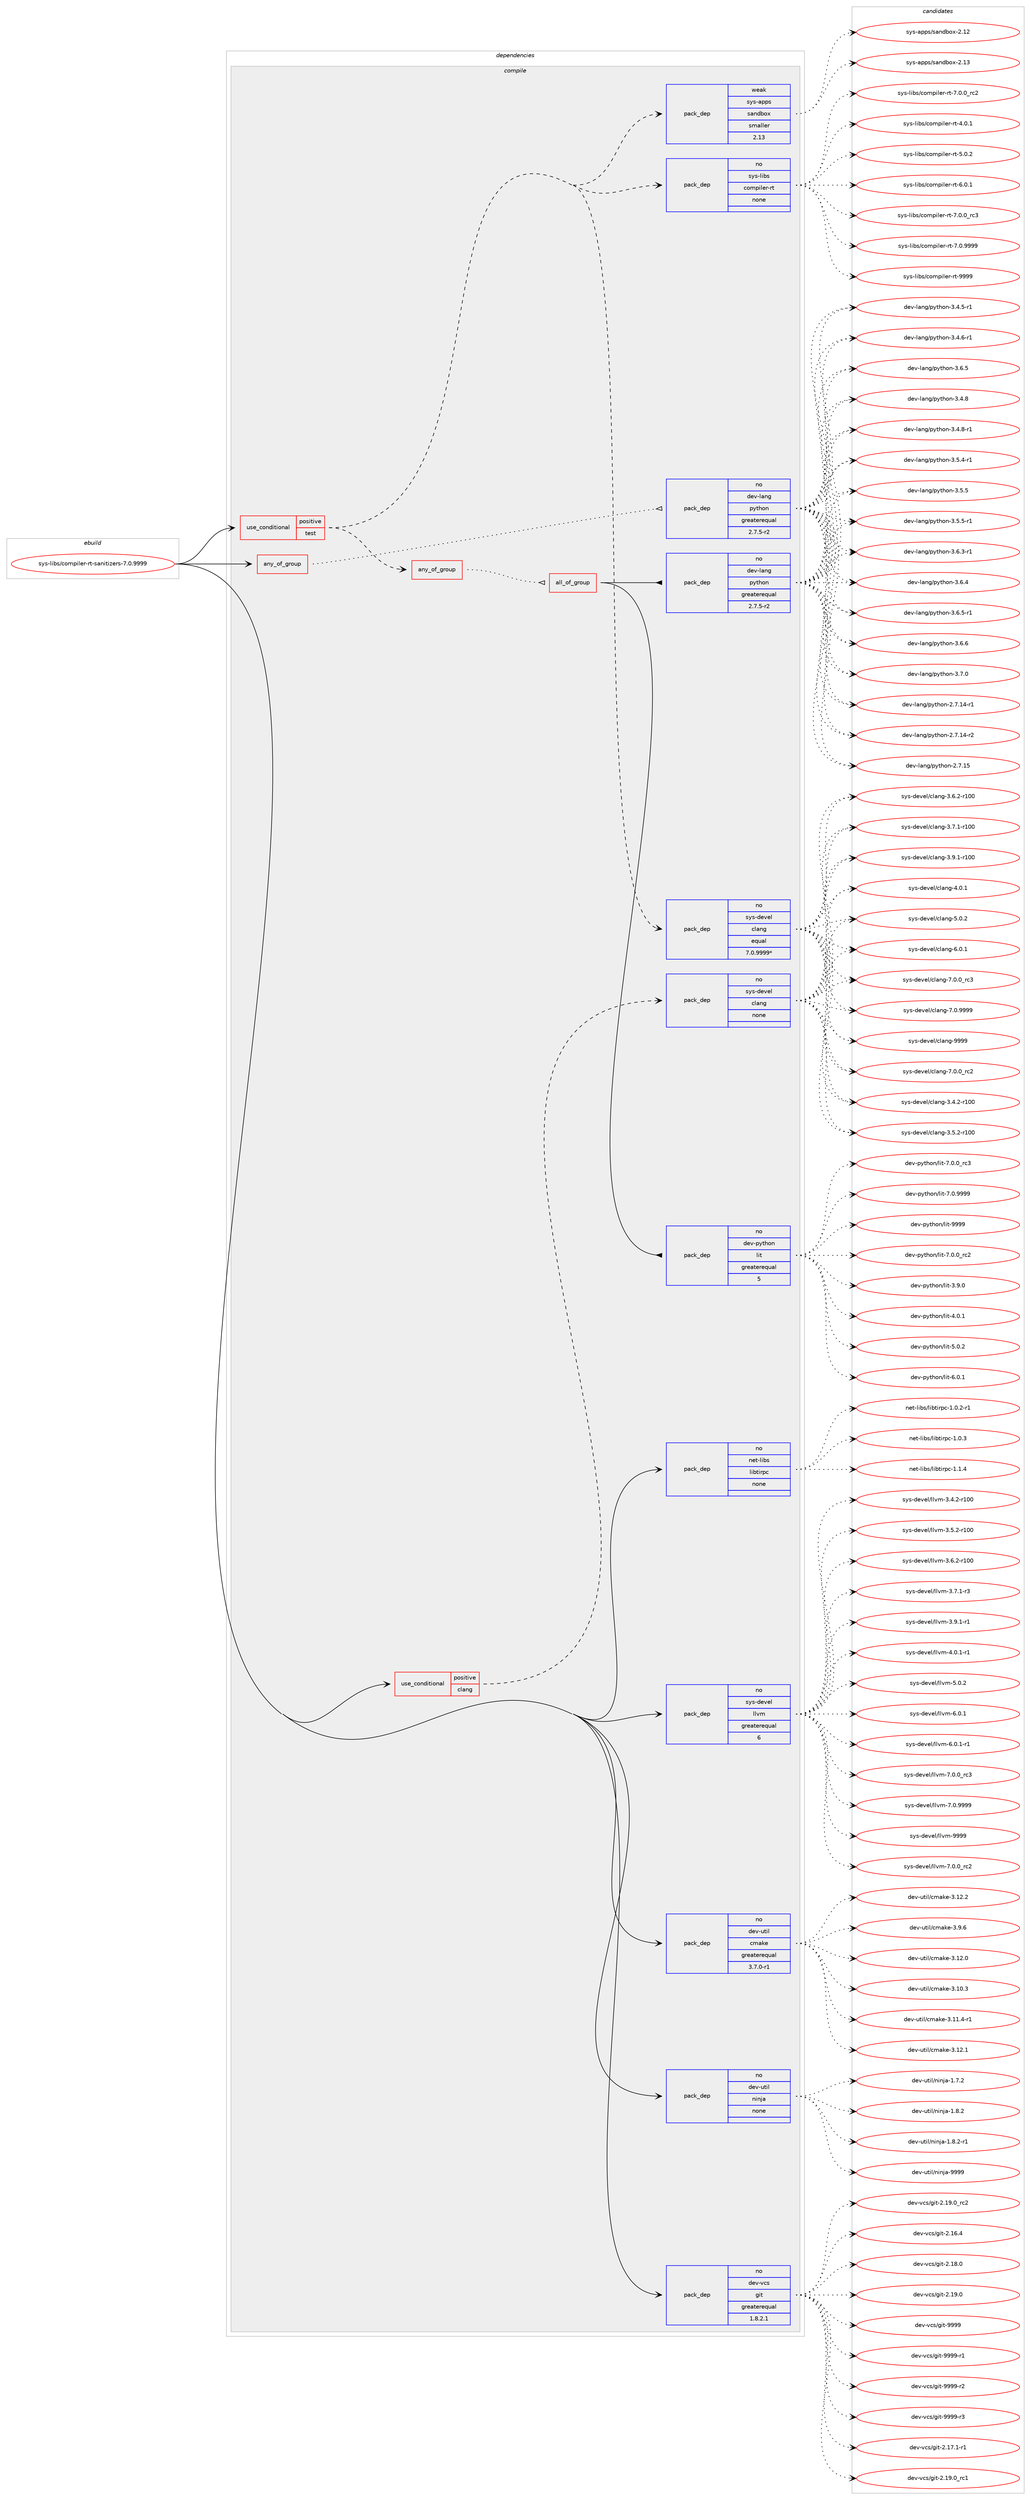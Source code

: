 digraph prolog {

# *************
# Graph options
# *************

newrank=true;
concentrate=true;
compound=true;
graph [rankdir=LR,fontname=Helvetica,fontsize=10,ranksep=1.5];#, ranksep=2.5, nodesep=0.2];
edge  [arrowhead=vee];
node  [fontname=Helvetica,fontsize=10];

# **********
# The ebuild
# **********

subgraph cluster_leftcol {
color=gray;
rank=same;
label=<<i>ebuild</i>>;
id [label="sys-libs/compiler-rt-sanitizers-7.0.9999", color=red, width=4, href="../sys-libs/compiler-rt-sanitizers-7.0.9999.svg"];
}

# ****************
# The dependencies
# ****************

subgraph cluster_midcol {
color=gray;
label=<<i>dependencies</i>>;
subgraph cluster_compile {
fillcolor="#eeeeee";
style=filled;
label=<<i>compile</i>>;
subgraph any257 {
dependency16959 [label=<<TABLE BORDER="0" CELLBORDER="1" CELLSPACING="0" CELLPADDING="4"><TR><TD CELLPADDING="10">any_of_group</TD></TR></TABLE>>, shape=none, color=red];subgraph pack11731 {
dependency16960 [label=<<TABLE BORDER="0" CELLBORDER="1" CELLSPACING="0" CELLPADDING="4" WIDTH="220"><TR><TD ROWSPAN="6" CELLPADDING="30">pack_dep</TD></TR><TR><TD WIDTH="110">no</TD></TR><TR><TD>dev-lang</TD></TR><TR><TD>python</TD></TR><TR><TD>greaterequal</TD></TR><TR><TD>2.7.5-r2</TD></TR></TABLE>>, shape=none, color=blue];
}
dependency16959:e -> dependency16960:w [weight=20,style="dotted",arrowhead="oinv"];
}
id:e -> dependency16959:w [weight=20,style="solid",arrowhead="vee"];
subgraph cond4944 {
dependency16961 [label=<<TABLE BORDER="0" CELLBORDER="1" CELLSPACING="0" CELLPADDING="4"><TR><TD ROWSPAN="3" CELLPADDING="10">use_conditional</TD></TR><TR><TD>positive</TD></TR><TR><TD>clang</TD></TR></TABLE>>, shape=none, color=red];
subgraph pack11732 {
dependency16962 [label=<<TABLE BORDER="0" CELLBORDER="1" CELLSPACING="0" CELLPADDING="4" WIDTH="220"><TR><TD ROWSPAN="6" CELLPADDING="30">pack_dep</TD></TR><TR><TD WIDTH="110">no</TD></TR><TR><TD>sys-devel</TD></TR><TR><TD>clang</TD></TR><TR><TD>none</TD></TR><TR><TD></TD></TR></TABLE>>, shape=none, color=blue];
}
dependency16961:e -> dependency16962:w [weight=20,style="dashed",arrowhead="vee"];
}
id:e -> dependency16961:w [weight=20,style="solid",arrowhead="vee"];
subgraph cond4945 {
dependency16963 [label=<<TABLE BORDER="0" CELLBORDER="1" CELLSPACING="0" CELLPADDING="4"><TR><TD ROWSPAN="3" CELLPADDING="10">use_conditional</TD></TR><TR><TD>positive</TD></TR><TR><TD>test</TD></TR></TABLE>>, shape=none, color=red];
subgraph pack11733 {
dependency16964 [label=<<TABLE BORDER="0" CELLBORDER="1" CELLSPACING="0" CELLPADDING="4" WIDTH="220"><TR><TD ROWSPAN="6" CELLPADDING="30">pack_dep</TD></TR><TR><TD WIDTH="110">weak</TD></TR><TR><TD>sys-apps</TD></TR><TR><TD>sandbox</TD></TR><TR><TD>smaller</TD></TR><TR><TD>2.13</TD></TR></TABLE>>, shape=none, color=blue];
}
dependency16963:e -> dependency16964:w [weight=20,style="dashed",arrowhead="vee"];
subgraph any258 {
dependency16965 [label=<<TABLE BORDER="0" CELLBORDER="1" CELLSPACING="0" CELLPADDING="4"><TR><TD CELLPADDING="10">any_of_group</TD></TR></TABLE>>, shape=none, color=red];subgraph all30 {
dependency16966 [label=<<TABLE BORDER="0" CELLBORDER="1" CELLSPACING="0" CELLPADDING="4"><TR><TD CELLPADDING="10">all_of_group</TD></TR></TABLE>>, shape=none, color=red];subgraph pack11734 {
dependency16967 [label=<<TABLE BORDER="0" CELLBORDER="1" CELLSPACING="0" CELLPADDING="4" WIDTH="220"><TR><TD ROWSPAN="6" CELLPADDING="30">pack_dep</TD></TR><TR><TD WIDTH="110">no</TD></TR><TR><TD>dev-lang</TD></TR><TR><TD>python</TD></TR><TR><TD>greaterequal</TD></TR><TR><TD>2.7.5-r2</TD></TR></TABLE>>, shape=none, color=blue];
}
dependency16966:e -> dependency16967:w [weight=20,style="solid",arrowhead="inv"];
subgraph pack11735 {
dependency16968 [label=<<TABLE BORDER="0" CELLBORDER="1" CELLSPACING="0" CELLPADDING="4" WIDTH="220"><TR><TD ROWSPAN="6" CELLPADDING="30">pack_dep</TD></TR><TR><TD WIDTH="110">no</TD></TR><TR><TD>dev-python</TD></TR><TR><TD>lit</TD></TR><TR><TD>greaterequal</TD></TR><TR><TD>5</TD></TR></TABLE>>, shape=none, color=blue];
}
dependency16966:e -> dependency16968:w [weight=20,style="solid",arrowhead="inv"];
}
dependency16965:e -> dependency16966:w [weight=20,style="dotted",arrowhead="oinv"];
}
dependency16963:e -> dependency16965:w [weight=20,style="dashed",arrowhead="vee"];
subgraph pack11736 {
dependency16969 [label=<<TABLE BORDER="0" CELLBORDER="1" CELLSPACING="0" CELLPADDING="4" WIDTH="220"><TR><TD ROWSPAN="6" CELLPADDING="30">pack_dep</TD></TR><TR><TD WIDTH="110">no</TD></TR><TR><TD>sys-devel</TD></TR><TR><TD>clang</TD></TR><TR><TD>equal</TD></TR><TR><TD>7.0.9999*</TD></TR></TABLE>>, shape=none, color=blue];
}
dependency16963:e -> dependency16969:w [weight=20,style="dashed",arrowhead="vee"];
subgraph pack11737 {
dependency16970 [label=<<TABLE BORDER="0" CELLBORDER="1" CELLSPACING="0" CELLPADDING="4" WIDTH="220"><TR><TD ROWSPAN="6" CELLPADDING="30">pack_dep</TD></TR><TR><TD WIDTH="110">no</TD></TR><TR><TD>sys-libs</TD></TR><TR><TD>compiler-rt</TD></TR><TR><TD>none</TD></TR><TR><TD></TD></TR></TABLE>>, shape=none, color=blue];
}
dependency16963:e -> dependency16970:w [weight=20,style="dashed",arrowhead="vee"];
}
id:e -> dependency16963:w [weight=20,style="solid",arrowhead="vee"];
subgraph pack11738 {
dependency16971 [label=<<TABLE BORDER="0" CELLBORDER="1" CELLSPACING="0" CELLPADDING="4" WIDTH="220"><TR><TD ROWSPAN="6" CELLPADDING="30">pack_dep</TD></TR><TR><TD WIDTH="110">no</TD></TR><TR><TD>dev-util</TD></TR><TR><TD>cmake</TD></TR><TR><TD>greaterequal</TD></TR><TR><TD>3.7.0-r1</TD></TR></TABLE>>, shape=none, color=blue];
}
id:e -> dependency16971:w [weight=20,style="solid",arrowhead="vee"];
subgraph pack11739 {
dependency16972 [label=<<TABLE BORDER="0" CELLBORDER="1" CELLSPACING="0" CELLPADDING="4" WIDTH="220"><TR><TD ROWSPAN="6" CELLPADDING="30">pack_dep</TD></TR><TR><TD WIDTH="110">no</TD></TR><TR><TD>dev-util</TD></TR><TR><TD>ninja</TD></TR><TR><TD>none</TD></TR><TR><TD></TD></TR></TABLE>>, shape=none, color=blue];
}
id:e -> dependency16972:w [weight=20,style="solid",arrowhead="vee"];
subgraph pack11740 {
dependency16973 [label=<<TABLE BORDER="0" CELLBORDER="1" CELLSPACING="0" CELLPADDING="4" WIDTH="220"><TR><TD ROWSPAN="6" CELLPADDING="30">pack_dep</TD></TR><TR><TD WIDTH="110">no</TD></TR><TR><TD>dev-vcs</TD></TR><TR><TD>git</TD></TR><TR><TD>greaterequal</TD></TR><TR><TD>1.8.2.1</TD></TR></TABLE>>, shape=none, color=blue];
}
id:e -> dependency16973:w [weight=20,style="solid",arrowhead="vee"];
subgraph pack11741 {
dependency16974 [label=<<TABLE BORDER="0" CELLBORDER="1" CELLSPACING="0" CELLPADDING="4" WIDTH="220"><TR><TD ROWSPAN="6" CELLPADDING="30">pack_dep</TD></TR><TR><TD WIDTH="110">no</TD></TR><TR><TD>net-libs</TD></TR><TR><TD>libtirpc</TD></TR><TR><TD>none</TD></TR><TR><TD></TD></TR></TABLE>>, shape=none, color=blue];
}
id:e -> dependency16974:w [weight=20,style="solid",arrowhead="vee"];
subgraph pack11742 {
dependency16975 [label=<<TABLE BORDER="0" CELLBORDER="1" CELLSPACING="0" CELLPADDING="4" WIDTH="220"><TR><TD ROWSPAN="6" CELLPADDING="30">pack_dep</TD></TR><TR><TD WIDTH="110">no</TD></TR><TR><TD>sys-devel</TD></TR><TR><TD>llvm</TD></TR><TR><TD>greaterequal</TD></TR><TR><TD>6</TD></TR></TABLE>>, shape=none, color=blue];
}
id:e -> dependency16975:w [weight=20,style="solid",arrowhead="vee"];
}
subgraph cluster_compileandrun {
fillcolor="#eeeeee";
style=filled;
label=<<i>compile and run</i>>;
}
subgraph cluster_run {
fillcolor="#eeeeee";
style=filled;
label=<<i>run</i>>;
}
}

# **************
# The candidates
# **************

subgraph cluster_choices {
rank=same;
color=gray;
label=<<i>candidates</i>>;

subgraph choice11731 {
color=black;
nodesep=1;
choice100101118451089711010347112121116104111110455046554649524511449 [label="dev-lang/python-2.7.14-r1", color=red, width=4,href="../dev-lang/python-2.7.14-r1.svg"];
choice100101118451089711010347112121116104111110455046554649524511450 [label="dev-lang/python-2.7.14-r2", color=red, width=4,href="../dev-lang/python-2.7.14-r2.svg"];
choice10010111845108971101034711212111610411111045504655464953 [label="dev-lang/python-2.7.15", color=red, width=4,href="../dev-lang/python-2.7.15.svg"];
choice1001011184510897110103471121211161041111104551465246534511449 [label="dev-lang/python-3.4.5-r1", color=red, width=4,href="../dev-lang/python-3.4.5-r1.svg"];
choice1001011184510897110103471121211161041111104551465246544511449 [label="dev-lang/python-3.4.6-r1", color=red, width=4,href="../dev-lang/python-3.4.6-r1.svg"];
choice100101118451089711010347112121116104111110455146524656 [label="dev-lang/python-3.4.8", color=red, width=4,href="../dev-lang/python-3.4.8.svg"];
choice1001011184510897110103471121211161041111104551465246564511449 [label="dev-lang/python-3.4.8-r1", color=red, width=4,href="../dev-lang/python-3.4.8-r1.svg"];
choice1001011184510897110103471121211161041111104551465346524511449 [label="dev-lang/python-3.5.4-r1", color=red, width=4,href="../dev-lang/python-3.5.4-r1.svg"];
choice100101118451089711010347112121116104111110455146534653 [label="dev-lang/python-3.5.5", color=red, width=4,href="../dev-lang/python-3.5.5.svg"];
choice1001011184510897110103471121211161041111104551465346534511449 [label="dev-lang/python-3.5.5-r1", color=red, width=4,href="../dev-lang/python-3.5.5-r1.svg"];
choice1001011184510897110103471121211161041111104551465446514511449 [label="dev-lang/python-3.6.3-r1", color=red, width=4,href="../dev-lang/python-3.6.3-r1.svg"];
choice100101118451089711010347112121116104111110455146544652 [label="dev-lang/python-3.6.4", color=red, width=4,href="../dev-lang/python-3.6.4.svg"];
choice100101118451089711010347112121116104111110455146544653 [label="dev-lang/python-3.6.5", color=red, width=4,href="../dev-lang/python-3.6.5.svg"];
choice1001011184510897110103471121211161041111104551465446534511449 [label="dev-lang/python-3.6.5-r1", color=red, width=4,href="../dev-lang/python-3.6.5-r1.svg"];
choice100101118451089711010347112121116104111110455146544654 [label="dev-lang/python-3.6.6", color=red, width=4,href="../dev-lang/python-3.6.6.svg"];
choice100101118451089711010347112121116104111110455146554648 [label="dev-lang/python-3.7.0", color=red, width=4,href="../dev-lang/python-3.7.0.svg"];
dependency16960:e -> choice100101118451089711010347112121116104111110455046554649524511449:w [style=dotted,weight="100"];
dependency16960:e -> choice100101118451089711010347112121116104111110455046554649524511450:w [style=dotted,weight="100"];
dependency16960:e -> choice10010111845108971101034711212111610411111045504655464953:w [style=dotted,weight="100"];
dependency16960:e -> choice1001011184510897110103471121211161041111104551465246534511449:w [style=dotted,weight="100"];
dependency16960:e -> choice1001011184510897110103471121211161041111104551465246544511449:w [style=dotted,weight="100"];
dependency16960:e -> choice100101118451089711010347112121116104111110455146524656:w [style=dotted,weight="100"];
dependency16960:e -> choice1001011184510897110103471121211161041111104551465246564511449:w [style=dotted,weight="100"];
dependency16960:e -> choice1001011184510897110103471121211161041111104551465346524511449:w [style=dotted,weight="100"];
dependency16960:e -> choice100101118451089711010347112121116104111110455146534653:w [style=dotted,weight="100"];
dependency16960:e -> choice1001011184510897110103471121211161041111104551465346534511449:w [style=dotted,weight="100"];
dependency16960:e -> choice1001011184510897110103471121211161041111104551465446514511449:w [style=dotted,weight="100"];
dependency16960:e -> choice100101118451089711010347112121116104111110455146544652:w [style=dotted,weight="100"];
dependency16960:e -> choice100101118451089711010347112121116104111110455146544653:w [style=dotted,weight="100"];
dependency16960:e -> choice1001011184510897110103471121211161041111104551465446534511449:w [style=dotted,weight="100"];
dependency16960:e -> choice100101118451089711010347112121116104111110455146544654:w [style=dotted,weight="100"];
dependency16960:e -> choice100101118451089711010347112121116104111110455146554648:w [style=dotted,weight="100"];
}
subgraph choice11732 {
color=black;
nodesep=1;
choice11512111545100101118101108479910897110103455546484648951149950 [label="sys-devel/clang-7.0.0_rc2", color=red, width=4,href="../sys-devel/clang-7.0.0_rc2.svg"];
choice1151211154510010111810110847991089711010345514652465045114494848 [label="sys-devel/clang-3.4.2-r100", color=red, width=4,href="../sys-devel/clang-3.4.2-r100.svg"];
choice1151211154510010111810110847991089711010345514653465045114494848 [label="sys-devel/clang-3.5.2-r100", color=red, width=4,href="../sys-devel/clang-3.5.2-r100.svg"];
choice1151211154510010111810110847991089711010345514654465045114494848 [label="sys-devel/clang-3.6.2-r100", color=red, width=4,href="../sys-devel/clang-3.6.2-r100.svg"];
choice1151211154510010111810110847991089711010345514655464945114494848 [label="sys-devel/clang-3.7.1-r100", color=red, width=4,href="../sys-devel/clang-3.7.1-r100.svg"];
choice1151211154510010111810110847991089711010345514657464945114494848 [label="sys-devel/clang-3.9.1-r100", color=red, width=4,href="../sys-devel/clang-3.9.1-r100.svg"];
choice11512111545100101118101108479910897110103455246484649 [label="sys-devel/clang-4.0.1", color=red, width=4,href="../sys-devel/clang-4.0.1.svg"];
choice11512111545100101118101108479910897110103455346484650 [label="sys-devel/clang-5.0.2", color=red, width=4,href="../sys-devel/clang-5.0.2.svg"];
choice11512111545100101118101108479910897110103455446484649 [label="sys-devel/clang-6.0.1", color=red, width=4,href="../sys-devel/clang-6.0.1.svg"];
choice11512111545100101118101108479910897110103455546484648951149951 [label="sys-devel/clang-7.0.0_rc3", color=red, width=4,href="../sys-devel/clang-7.0.0_rc3.svg"];
choice11512111545100101118101108479910897110103455546484657575757 [label="sys-devel/clang-7.0.9999", color=red, width=4,href="../sys-devel/clang-7.0.9999.svg"];
choice115121115451001011181011084799108971101034557575757 [label="sys-devel/clang-9999", color=red, width=4,href="../sys-devel/clang-9999.svg"];
dependency16962:e -> choice11512111545100101118101108479910897110103455546484648951149950:w [style=dotted,weight="100"];
dependency16962:e -> choice1151211154510010111810110847991089711010345514652465045114494848:w [style=dotted,weight="100"];
dependency16962:e -> choice1151211154510010111810110847991089711010345514653465045114494848:w [style=dotted,weight="100"];
dependency16962:e -> choice1151211154510010111810110847991089711010345514654465045114494848:w [style=dotted,weight="100"];
dependency16962:e -> choice1151211154510010111810110847991089711010345514655464945114494848:w [style=dotted,weight="100"];
dependency16962:e -> choice1151211154510010111810110847991089711010345514657464945114494848:w [style=dotted,weight="100"];
dependency16962:e -> choice11512111545100101118101108479910897110103455246484649:w [style=dotted,weight="100"];
dependency16962:e -> choice11512111545100101118101108479910897110103455346484650:w [style=dotted,weight="100"];
dependency16962:e -> choice11512111545100101118101108479910897110103455446484649:w [style=dotted,weight="100"];
dependency16962:e -> choice11512111545100101118101108479910897110103455546484648951149951:w [style=dotted,weight="100"];
dependency16962:e -> choice11512111545100101118101108479910897110103455546484657575757:w [style=dotted,weight="100"];
dependency16962:e -> choice115121115451001011181011084799108971101034557575757:w [style=dotted,weight="100"];
}
subgraph choice11733 {
color=black;
nodesep=1;
choice11512111545971121121154711597110100981111204550464950 [label="sys-apps/sandbox-2.12", color=red, width=4,href="../sys-apps/sandbox-2.12.svg"];
choice11512111545971121121154711597110100981111204550464951 [label="sys-apps/sandbox-2.13", color=red, width=4,href="../sys-apps/sandbox-2.13.svg"];
dependency16964:e -> choice11512111545971121121154711597110100981111204550464950:w [style=dotted,weight="100"];
dependency16964:e -> choice11512111545971121121154711597110100981111204550464951:w [style=dotted,weight="100"];
}
subgraph choice11734 {
color=black;
nodesep=1;
choice100101118451089711010347112121116104111110455046554649524511449 [label="dev-lang/python-2.7.14-r1", color=red, width=4,href="../dev-lang/python-2.7.14-r1.svg"];
choice100101118451089711010347112121116104111110455046554649524511450 [label="dev-lang/python-2.7.14-r2", color=red, width=4,href="../dev-lang/python-2.7.14-r2.svg"];
choice10010111845108971101034711212111610411111045504655464953 [label="dev-lang/python-2.7.15", color=red, width=4,href="../dev-lang/python-2.7.15.svg"];
choice1001011184510897110103471121211161041111104551465246534511449 [label="dev-lang/python-3.4.5-r1", color=red, width=4,href="../dev-lang/python-3.4.5-r1.svg"];
choice1001011184510897110103471121211161041111104551465246544511449 [label="dev-lang/python-3.4.6-r1", color=red, width=4,href="../dev-lang/python-3.4.6-r1.svg"];
choice100101118451089711010347112121116104111110455146524656 [label="dev-lang/python-3.4.8", color=red, width=4,href="../dev-lang/python-3.4.8.svg"];
choice1001011184510897110103471121211161041111104551465246564511449 [label="dev-lang/python-3.4.8-r1", color=red, width=4,href="../dev-lang/python-3.4.8-r1.svg"];
choice1001011184510897110103471121211161041111104551465346524511449 [label="dev-lang/python-3.5.4-r1", color=red, width=4,href="../dev-lang/python-3.5.4-r1.svg"];
choice100101118451089711010347112121116104111110455146534653 [label="dev-lang/python-3.5.5", color=red, width=4,href="../dev-lang/python-3.5.5.svg"];
choice1001011184510897110103471121211161041111104551465346534511449 [label="dev-lang/python-3.5.5-r1", color=red, width=4,href="../dev-lang/python-3.5.5-r1.svg"];
choice1001011184510897110103471121211161041111104551465446514511449 [label="dev-lang/python-3.6.3-r1", color=red, width=4,href="../dev-lang/python-3.6.3-r1.svg"];
choice100101118451089711010347112121116104111110455146544652 [label="dev-lang/python-3.6.4", color=red, width=4,href="../dev-lang/python-3.6.4.svg"];
choice100101118451089711010347112121116104111110455146544653 [label="dev-lang/python-3.6.5", color=red, width=4,href="../dev-lang/python-3.6.5.svg"];
choice1001011184510897110103471121211161041111104551465446534511449 [label="dev-lang/python-3.6.5-r1", color=red, width=4,href="../dev-lang/python-3.6.5-r1.svg"];
choice100101118451089711010347112121116104111110455146544654 [label="dev-lang/python-3.6.6", color=red, width=4,href="../dev-lang/python-3.6.6.svg"];
choice100101118451089711010347112121116104111110455146554648 [label="dev-lang/python-3.7.0", color=red, width=4,href="../dev-lang/python-3.7.0.svg"];
dependency16967:e -> choice100101118451089711010347112121116104111110455046554649524511449:w [style=dotted,weight="100"];
dependency16967:e -> choice100101118451089711010347112121116104111110455046554649524511450:w [style=dotted,weight="100"];
dependency16967:e -> choice10010111845108971101034711212111610411111045504655464953:w [style=dotted,weight="100"];
dependency16967:e -> choice1001011184510897110103471121211161041111104551465246534511449:w [style=dotted,weight="100"];
dependency16967:e -> choice1001011184510897110103471121211161041111104551465246544511449:w [style=dotted,weight="100"];
dependency16967:e -> choice100101118451089711010347112121116104111110455146524656:w [style=dotted,weight="100"];
dependency16967:e -> choice1001011184510897110103471121211161041111104551465246564511449:w [style=dotted,weight="100"];
dependency16967:e -> choice1001011184510897110103471121211161041111104551465346524511449:w [style=dotted,weight="100"];
dependency16967:e -> choice100101118451089711010347112121116104111110455146534653:w [style=dotted,weight="100"];
dependency16967:e -> choice1001011184510897110103471121211161041111104551465346534511449:w [style=dotted,weight="100"];
dependency16967:e -> choice1001011184510897110103471121211161041111104551465446514511449:w [style=dotted,weight="100"];
dependency16967:e -> choice100101118451089711010347112121116104111110455146544652:w [style=dotted,weight="100"];
dependency16967:e -> choice100101118451089711010347112121116104111110455146544653:w [style=dotted,weight="100"];
dependency16967:e -> choice1001011184510897110103471121211161041111104551465446534511449:w [style=dotted,weight="100"];
dependency16967:e -> choice100101118451089711010347112121116104111110455146544654:w [style=dotted,weight="100"];
dependency16967:e -> choice100101118451089711010347112121116104111110455146554648:w [style=dotted,weight="100"];
}
subgraph choice11735 {
color=black;
nodesep=1;
choice1001011184511212111610411111047108105116455546484648951149950 [label="dev-python/lit-7.0.0_rc2", color=red, width=4,href="../dev-python/lit-7.0.0_rc2.svg"];
choice1001011184511212111610411111047108105116455146574648 [label="dev-python/lit-3.9.0", color=red, width=4,href="../dev-python/lit-3.9.0.svg"];
choice1001011184511212111610411111047108105116455246484649 [label="dev-python/lit-4.0.1", color=red, width=4,href="../dev-python/lit-4.0.1.svg"];
choice1001011184511212111610411111047108105116455346484650 [label="dev-python/lit-5.0.2", color=red, width=4,href="../dev-python/lit-5.0.2.svg"];
choice1001011184511212111610411111047108105116455446484649 [label="dev-python/lit-6.0.1", color=red, width=4,href="../dev-python/lit-6.0.1.svg"];
choice1001011184511212111610411111047108105116455546484648951149951 [label="dev-python/lit-7.0.0_rc3", color=red, width=4,href="../dev-python/lit-7.0.0_rc3.svg"];
choice1001011184511212111610411111047108105116455546484657575757 [label="dev-python/lit-7.0.9999", color=red, width=4,href="../dev-python/lit-7.0.9999.svg"];
choice10010111845112121116104111110471081051164557575757 [label="dev-python/lit-9999", color=red, width=4,href="../dev-python/lit-9999.svg"];
dependency16968:e -> choice1001011184511212111610411111047108105116455546484648951149950:w [style=dotted,weight="100"];
dependency16968:e -> choice1001011184511212111610411111047108105116455146574648:w [style=dotted,weight="100"];
dependency16968:e -> choice1001011184511212111610411111047108105116455246484649:w [style=dotted,weight="100"];
dependency16968:e -> choice1001011184511212111610411111047108105116455346484650:w [style=dotted,weight="100"];
dependency16968:e -> choice1001011184511212111610411111047108105116455446484649:w [style=dotted,weight="100"];
dependency16968:e -> choice1001011184511212111610411111047108105116455546484648951149951:w [style=dotted,weight="100"];
dependency16968:e -> choice1001011184511212111610411111047108105116455546484657575757:w [style=dotted,weight="100"];
dependency16968:e -> choice10010111845112121116104111110471081051164557575757:w [style=dotted,weight="100"];
}
subgraph choice11736 {
color=black;
nodesep=1;
choice11512111545100101118101108479910897110103455546484648951149950 [label="sys-devel/clang-7.0.0_rc2", color=red, width=4,href="../sys-devel/clang-7.0.0_rc2.svg"];
choice1151211154510010111810110847991089711010345514652465045114494848 [label="sys-devel/clang-3.4.2-r100", color=red, width=4,href="../sys-devel/clang-3.4.2-r100.svg"];
choice1151211154510010111810110847991089711010345514653465045114494848 [label="sys-devel/clang-3.5.2-r100", color=red, width=4,href="../sys-devel/clang-3.5.2-r100.svg"];
choice1151211154510010111810110847991089711010345514654465045114494848 [label="sys-devel/clang-3.6.2-r100", color=red, width=4,href="../sys-devel/clang-3.6.2-r100.svg"];
choice1151211154510010111810110847991089711010345514655464945114494848 [label="sys-devel/clang-3.7.1-r100", color=red, width=4,href="../sys-devel/clang-3.7.1-r100.svg"];
choice1151211154510010111810110847991089711010345514657464945114494848 [label="sys-devel/clang-3.9.1-r100", color=red, width=4,href="../sys-devel/clang-3.9.1-r100.svg"];
choice11512111545100101118101108479910897110103455246484649 [label="sys-devel/clang-4.0.1", color=red, width=4,href="../sys-devel/clang-4.0.1.svg"];
choice11512111545100101118101108479910897110103455346484650 [label="sys-devel/clang-5.0.2", color=red, width=4,href="../sys-devel/clang-5.0.2.svg"];
choice11512111545100101118101108479910897110103455446484649 [label="sys-devel/clang-6.0.1", color=red, width=4,href="../sys-devel/clang-6.0.1.svg"];
choice11512111545100101118101108479910897110103455546484648951149951 [label="sys-devel/clang-7.0.0_rc3", color=red, width=4,href="../sys-devel/clang-7.0.0_rc3.svg"];
choice11512111545100101118101108479910897110103455546484657575757 [label="sys-devel/clang-7.0.9999", color=red, width=4,href="../sys-devel/clang-7.0.9999.svg"];
choice115121115451001011181011084799108971101034557575757 [label="sys-devel/clang-9999", color=red, width=4,href="../sys-devel/clang-9999.svg"];
dependency16969:e -> choice11512111545100101118101108479910897110103455546484648951149950:w [style=dotted,weight="100"];
dependency16969:e -> choice1151211154510010111810110847991089711010345514652465045114494848:w [style=dotted,weight="100"];
dependency16969:e -> choice1151211154510010111810110847991089711010345514653465045114494848:w [style=dotted,weight="100"];
dependency16969:e -> choice1151211154510010111810110847991089711010345514654465045114494848:w [style=dotted,weight="100"];
dependency16969:e -> choice1151211154510010111810110847991089711010345514655464945114494848:w [style=dotted,weight="100"];
dependency16969:e -> choice1151211154510010111810110847991089711010345514657464945114494848:w [style=dotted,weight="100"];
dependency16969:e -> choice11512111545100101118101108479910897110103455246484649:w [style=dotted,weight="100"];
dependency16969:e -> choice11512111545100101118101108479910897110103455346484650:w [style=dotted,weight="100"];
dependency16969:e -> choice11512111545100101118101108479910897110103455446484649:w [style=dotted,weight="100"];
dependency16969:e -> choice11512111545100101118101108479910897110103455546484648951149951:w [style=dotted,weight="100"];
dependency16969:e -> choice11512111545100101118101108479910897110103455546484657575757:w [style=dotted,weight="100"];
dependency16969:e -> choice115121115451001011181011084799108971101034557575757:w [style=dotted,weight="100"];
}
subgraph choice11737 {
color=black;
nodesep=1;
choice1151211154510810598115479911110911210510810111445114116455546484648951149950 [label="sys-libs/compiler-rt-7.0.0_rc2", color=red, width=4,href="../sys-libs/compiler-rt-7.0.0_rc2.svg"];
choice1151211154510810598115479911110911210510810111445114116455246484649 [label="sys-libs/compiler-rt-4.0.1", color=red, width=4,href="../sys-libs/compiler-rt-4.0.1.svg"];
choice1151211154510810598115479911110911210510810111445114116455346484650 [label="sys-libs/compiler-rt-5.0.2", color=red, width=4,href="../sys-libs/compiler-rt-5.0.2.svg"];
choice1151211154510810598115479911110911210510810111445114116455446484649 [label="sys-libs/compiler-rt-6.0.1", color=red, width=4,href="../sys-libs/compiler-rt-6.0.1.svg"];
choice1151211154510810598115479911110911210510810111445114116455546484648951149951 [label="sys-libs/compiler-rt-7.0.0_rc3", color=red, width=4,href="../sys-libs/compiler-rt-7.0.0_rc3.svg"];
choice1151211154510810598115479911110911210510810111445114116455546484657575757 [label="sys-libs/compiler-rt-7.0.9999", color=red, width=4,href="../sys-libs/compiler-rt-7.0.9999.svg"];
choice11512111545108105981154799111109112105108101114451141164557575757 [label="sys-libs/compiler-rt-9999", color=red, width=4,href="../sys-libs/compiler-rt-9999.svg"];
dependency16970:e -> choice1151211154510810598115479911110911210510810111445114116455546484648951149950:w [style=dotted,weight="100"];
dependency16970:e -> choice1151211154510810598115479911110911210510810111445114116455246484649:w [style=dotted,weight="100"];
dependency16970:e -> choice1151211154510810598115479911110911210510810111445114116455346484650:w [style=dotted,weight="100"];
dependency16970:e -> choice1151211154510810598115479911110911210510810111445114116455446484649:w [style=dotted,weight="100"];
dependency16970:e -> choice1151211154510810598115479911110911210510810111445114116455546484648951149951:w [style=dotted,weight="100"];
dependency16970:e -> choice1151211154510810598115479911110911210510810111445114116455546484657575757:w [style=dotted,weight="100"];
dependency16970:e -> choice11512111545108105981154799111109112105108101114451141164557575757:w [style=dotted,weight="100"];
}
subgraph choice11738 {
color=black;
nodesep=1;
choice1001011184511711610510847991099710710145514649504648 [label="dev-util/cmake-3.12.0", color=red, width=4,href="../dev-util/cmake-3.12.0.svg"];
choice1001011184511711610510847991099710710145514649484651 [label="dev-util/cmake-3.10.3", color=red, width=4,href="../dev-util/cmake-3.10.3.svg"];
choice10010111845117116105108479910997107101455146494946524511449 [label="dev-util/cmake-3.11.4-r1", color=red, width=4,href="../dev-util/cmake-3.11.4-r1.svg"];
choice1001011184511711610510847991099710710145514649504649 [label="dev-util/cmake-3.12.1", color=red, width=4,href="../dev-util/cmake-3.12.1.svg"];
choice1001011184511711610510847991099710710145514649504650 [label="dev-util/cmake-3.12.2", color=red, width=4,href="../dev-util/cmake-3.12.2.svg"];
choice10010111845117116105108479910997107101455146574654 [label="dev-util/cmake-3.9.6", color=red, width=4,href="../dev-util/cmake-3.9.6.svg"];
dependency16971:e -> choice1001011184511711610510847991099710710145514649504648:w [style=dotted,weight="100"];
dependency16971:e -> choice1001011184511711610510847991099710710145514649484651:w [style=dotted,weight="100"];
dependency16971:e -> choice10010111845117116105108479910997107101455146494946524511449:w [style=dotted,weight="100"];
dependency16971:e -> choice1001011184511711610510847991099710710145514649504649:w [style=dotted,weight="100"];
dependency16971:e -> choice1001011184511711610510847991099710710145514649504650:w [style=dotted,weight="100"];
dependency16971:e -> choice10010111845117116105108479910997107101455146574654:w [style=dotted,weight="100"];
}
subgraph choice11739 {
color=black;
nodesep=1;
choice100101118451171161051084711010511010697454946554650 [label="dev-util/ninja-1.7.2", color=red, width=4,href="../dev-util/ninja-1.7.2.svg"];
choice100101118451171161051084711010511010697454946564650 [label="dev-util/ninja-1.8.2", color=red, width=4,href="../dev-util/ninja-1.8.2.svg"];
choice1001011184511711610510847110105110106974549465646504511449 [label="dev-util/ninja-1.8.2-r1", color=red, width=4,href="../dev-util/ninja-1.8.2-r1.svg"];
choice1001011184511711610510847110105110106974557575757 [label="dev-util/ninja-9999", color=red, width=4,href="../dev-util/ninja-9999.svg"];
dependency16972:e -> choice100101118451171161051084711010511010697454946554650:w [style=dotted,weight="100"];
dependency16972:e -> choice100101118451171161051084711010511010697454946564650:w [style=dotted,weight="100"];
dependency16972:e -> choice1001011184511711610510847110105110106974549465646504511449:w [style=dotted,weight="100"];
dependency16972:e -> choice1001011184511711610510847110105110106974557575757:w [style=dotted,weight="100"];
}
subgraph choice11740 {
color=black;
nodesep=1;
choice100101118451189911547103105116455046495546494511449 [label="dev-vcs/git-2.17.1-r1", color=red, width=4,href="../dev-vcs/git-2.17.1-r1.svg"];
choice10010111845118991154710310511645504649574648951149949 [label="dev-vcs/git-2.19.0_rc1", color=red, width=4,href="../dev-vcs/git-2.19.0_rc1.svg"];
choice10010111845118991154710310511645504649574648951149950 [label="dev-vcs/git-2.19.0_rc2", color=red, width=4,href="../dev-vcs/git-2.19.0_rc2.svg"];
choice10010111845118991154710310511645504649544652 [label="dev-vcs/git-2.16.4", color=red, width=4,href="../dev-vcs/git-2.16.4.svg"];
choice10010111845118991154710310511645504649564648 [label="dev-vcs/git-2.18.0", color=red, width=4,href="../dev-vcs/git-2.18.0.svg"];
choice10010111845118991154710310511645504649574648 [label="dev-vcs/git-2.19.0", color=red, width=4,href="../dev-vcs/git-2.19.0.svg"];
choice1001011184511899115471031051164557575757 [label="dev-vcs/git-9999", color=red, width=4,href="../dev-vcs/git-9999.svg"];
choice10010111845118991154710310511645575757574511449 [label="dev-vcs/git-9999-r1", color=red, width=4,href="../dev-vcs/git-9999-r1.svg"];
choice10010111845118991154710310511645575757574511450 [label="dev-vcs/git-9999-r2", color=red, width=4,href="../dev-vcs/git-9999-r2.svg"];
choice10010111845118991154710310511645575757574511451 [label="dev-vcs/git-9999-r3", color=red, width=4,href="../dev-vcs/git-9999-r3.svg"];
dependency16973:e -> choice100101118451189911547103105116455046495546494511449:w [style=dotted,weight="100"];
dependency16973:e -> choice10010111845118991154710310511645504649574648951149949:w [style=dotted,weight="100"];
dependency16973:e -> choice10010111845118991154710310511645504649574648951149950:w [style=dotted,weight="100"];
dependency16973:e -> choice10010111845118991154710310511645504649544652:w [style=dotted,weight="100"];
dependency16973:e -> choice10010111845118991154710310511645504649564648:w [style=dotted,weight="100"];
dependency16973:e -> choice10010111845118991154710310511645504649574648:w [style=dotted,weight="100"];
dependency16973:e -> choice1001011184511899115471031051164557575757:w [style=dotted,weight="100"];
dependency16973:e -> choice10010111845118991154710310511645575757574511449:w [style=dotted,weight="100"];
dependency16973:e -> choice10010111845118991154710310511645575757574511450:w [style=dotted,weight="100"];
dependency16973:e -> choice10010111845118991154710310511645575757574511451:w [style=dotted,weight="100"];
}
subgraph choice11741 {
color=black;
nodesep=1;
choice11010111645108105981154710810598116105114112994549464846504511449 [label="net-libs/libtirpc-1.0.2-r1", color=red, width=4,href="../net-libs/libtirpc-1.0.2-r1.svg"];
choice1101011164510810598115471081059811610511411299454946484651 [label="net-libs/libtirpc-1.0.3", color=red, width=4,href="../net-libs/libtirpc-1.0.3.svg"];
choice1101011164510810598115471081059811610511411299454946494652 [label="net-libs/libtirpc-1.1.4", color=red, width=4,href="../net-libs/libtirpc-1.1.4.svg"];
dependency16974:e -> choice11010111645108105981154710810598116105114112994549464846504511449:w [style=dotted,weight="100"];
dependency16974:e -> choice1101011164510810598115471081059811610511411299454946484651:w [style=dotted,weight="100"];
dependency16974:e -> choice1101011164510810598115471081059811610511411299454946494652:w [style=dotted,weight="100"];
}
subgraph choice11742 {
color=black;
nodesep=1;
choice1151211154510010111810110847108108118109455546484648951149950 [label="sys-devel/llvm-7.0.0_rc2", color=red, width=4,href="../sys-devel/llvm-7.0.0_rc2.svg"];
choice115121115451001011181011084710810811810945514652465045114494848 [label="sys-devel/llvm-3.4.2-r100", color=red, width=4,href="../sys-devel/llvm-3.4.2-r100.svg"];
choice115121115451001011181011084710810811810945514653465045114494848 [label="sys-devel/llvm-3.5.2-r100", color=red, width=4,href="../sys-devel/llvm-3.5.2-r100.svg"];
choice115121115451001011181011084710810811810945514654465045114494848 [label="sys-devel/llvm-3.6.2-r100", color=red, width=4,href="../sys-devel/llvm-3.6.2-r100.svg"];
choice11512111545100101118101108471081081181094551465546494511451 [label="sys-devel/llvm-3.7.1-r3", color=red, width=4,href="../sys-devel/llvm-3.7.1-r3.svg"];
choice11512111545100101118101108471081081181094551465746494511449 [label="sys-devel/llvm-3.9.1-r1", color=red, width=4,href="../sys-devel/llvm-3.9.1-r1.svg"];
choice11512111545100101118101108471081081181094552464846494511449 [label="sys-devel/llvm-4.0.1-r1", color=red, width=4,href="../sys-devel/llvm-4.0.1-r1.svg"];
choice1151211154510010111810110847108108118109455346484650 [label="sys-devel/llvm-5.0.2", color=red, width=4,href="../sys-devel/llvm-5.0.2.svg"];
choice1151211154510010111810110847108108118109455446484649 [label="sys-devel/llvm-6.0.1", color=red, width=4,href="../sys-devel/llvm-6.0.1.svg"];
choice11512111545100101118101108471081081181094554464846494511449 [label="sys-devel/llvm-6.0.1-r1", color=red, width=4,href="../sys-devel/llvm-6.0.1-r1.svg"];
choice1151211154510010111810110847108108118109455546484648951149951 [label="sys-devel/llvm-7.0.0_rc3", color=red, width=4,href="../sys-devel/llvm-7.0.0_rc3.svg"];
choice1151211154510010111810110847108108118109455546484657575757 [label="sys-devel/llvm-7.0.9999", color=red, width=4,href="../sys-devel/llvm-7.0.9999.svg"];
choice11512111545100101118101108471081081181094557575757 [label="sys-devel/llvm-9999", color=red, width=4,href="../sys-devel/llvm-9999.svg"];
dependency16975:e -> choice1151211154510010111810110847108108118109455546484648951149950:w [style=dotted,weight="100"];
dependency16975:e -> choice115121115451001011181011084710810811810945514652465045114494848:w [style=dotted,weight="100"];
dependency16975:e -> choice115121115451001011181011084710810811810945514653465045114494848:w [style=dotted,weight="100"];
dependency16975:e -> choice115121115451001011181011084710810811810945514654465045114494848:w [style=dotted,weight="100"];
dependency16975:e -> choice11512111545100101118101108471081081181094551465546494511451:w [style=dotted,weight="100"];
dependency16975:e -> choice11512111545100101118101108471081081181094551465746494511449:w [style=dotted,weight="100"];
dependency16975:e -> choice11512111545100101118101108471081081181094552464846494511449:w [style=dotted,weight="100"];
dependency16975:e -> choice1151211154510010111810110847108108118109455346484650:w [style=dotted,weight="100"];
dependency16975:e -> choice1151211154510010111810110847108108118109455446484649:w [style=dotted,weight="100"];
dependency16975:e -> choice11512111545100101118101108471081081181094554464846494511449:w [style=dotted,weight="100"];
dependency16975:e -> choice1151211154510010111810110847108108118109455546484648951149951:w [style=dotted,weight="100"];
dependency16975:e -> choice1151211154510010111810110847108108118109455546484657575757:w [style=dotted,weight="100"];
dependency16975:e -> choice11512111545100101118101108471081081181094557575757:w [style=dotted,weight="100"];
}
}

}
